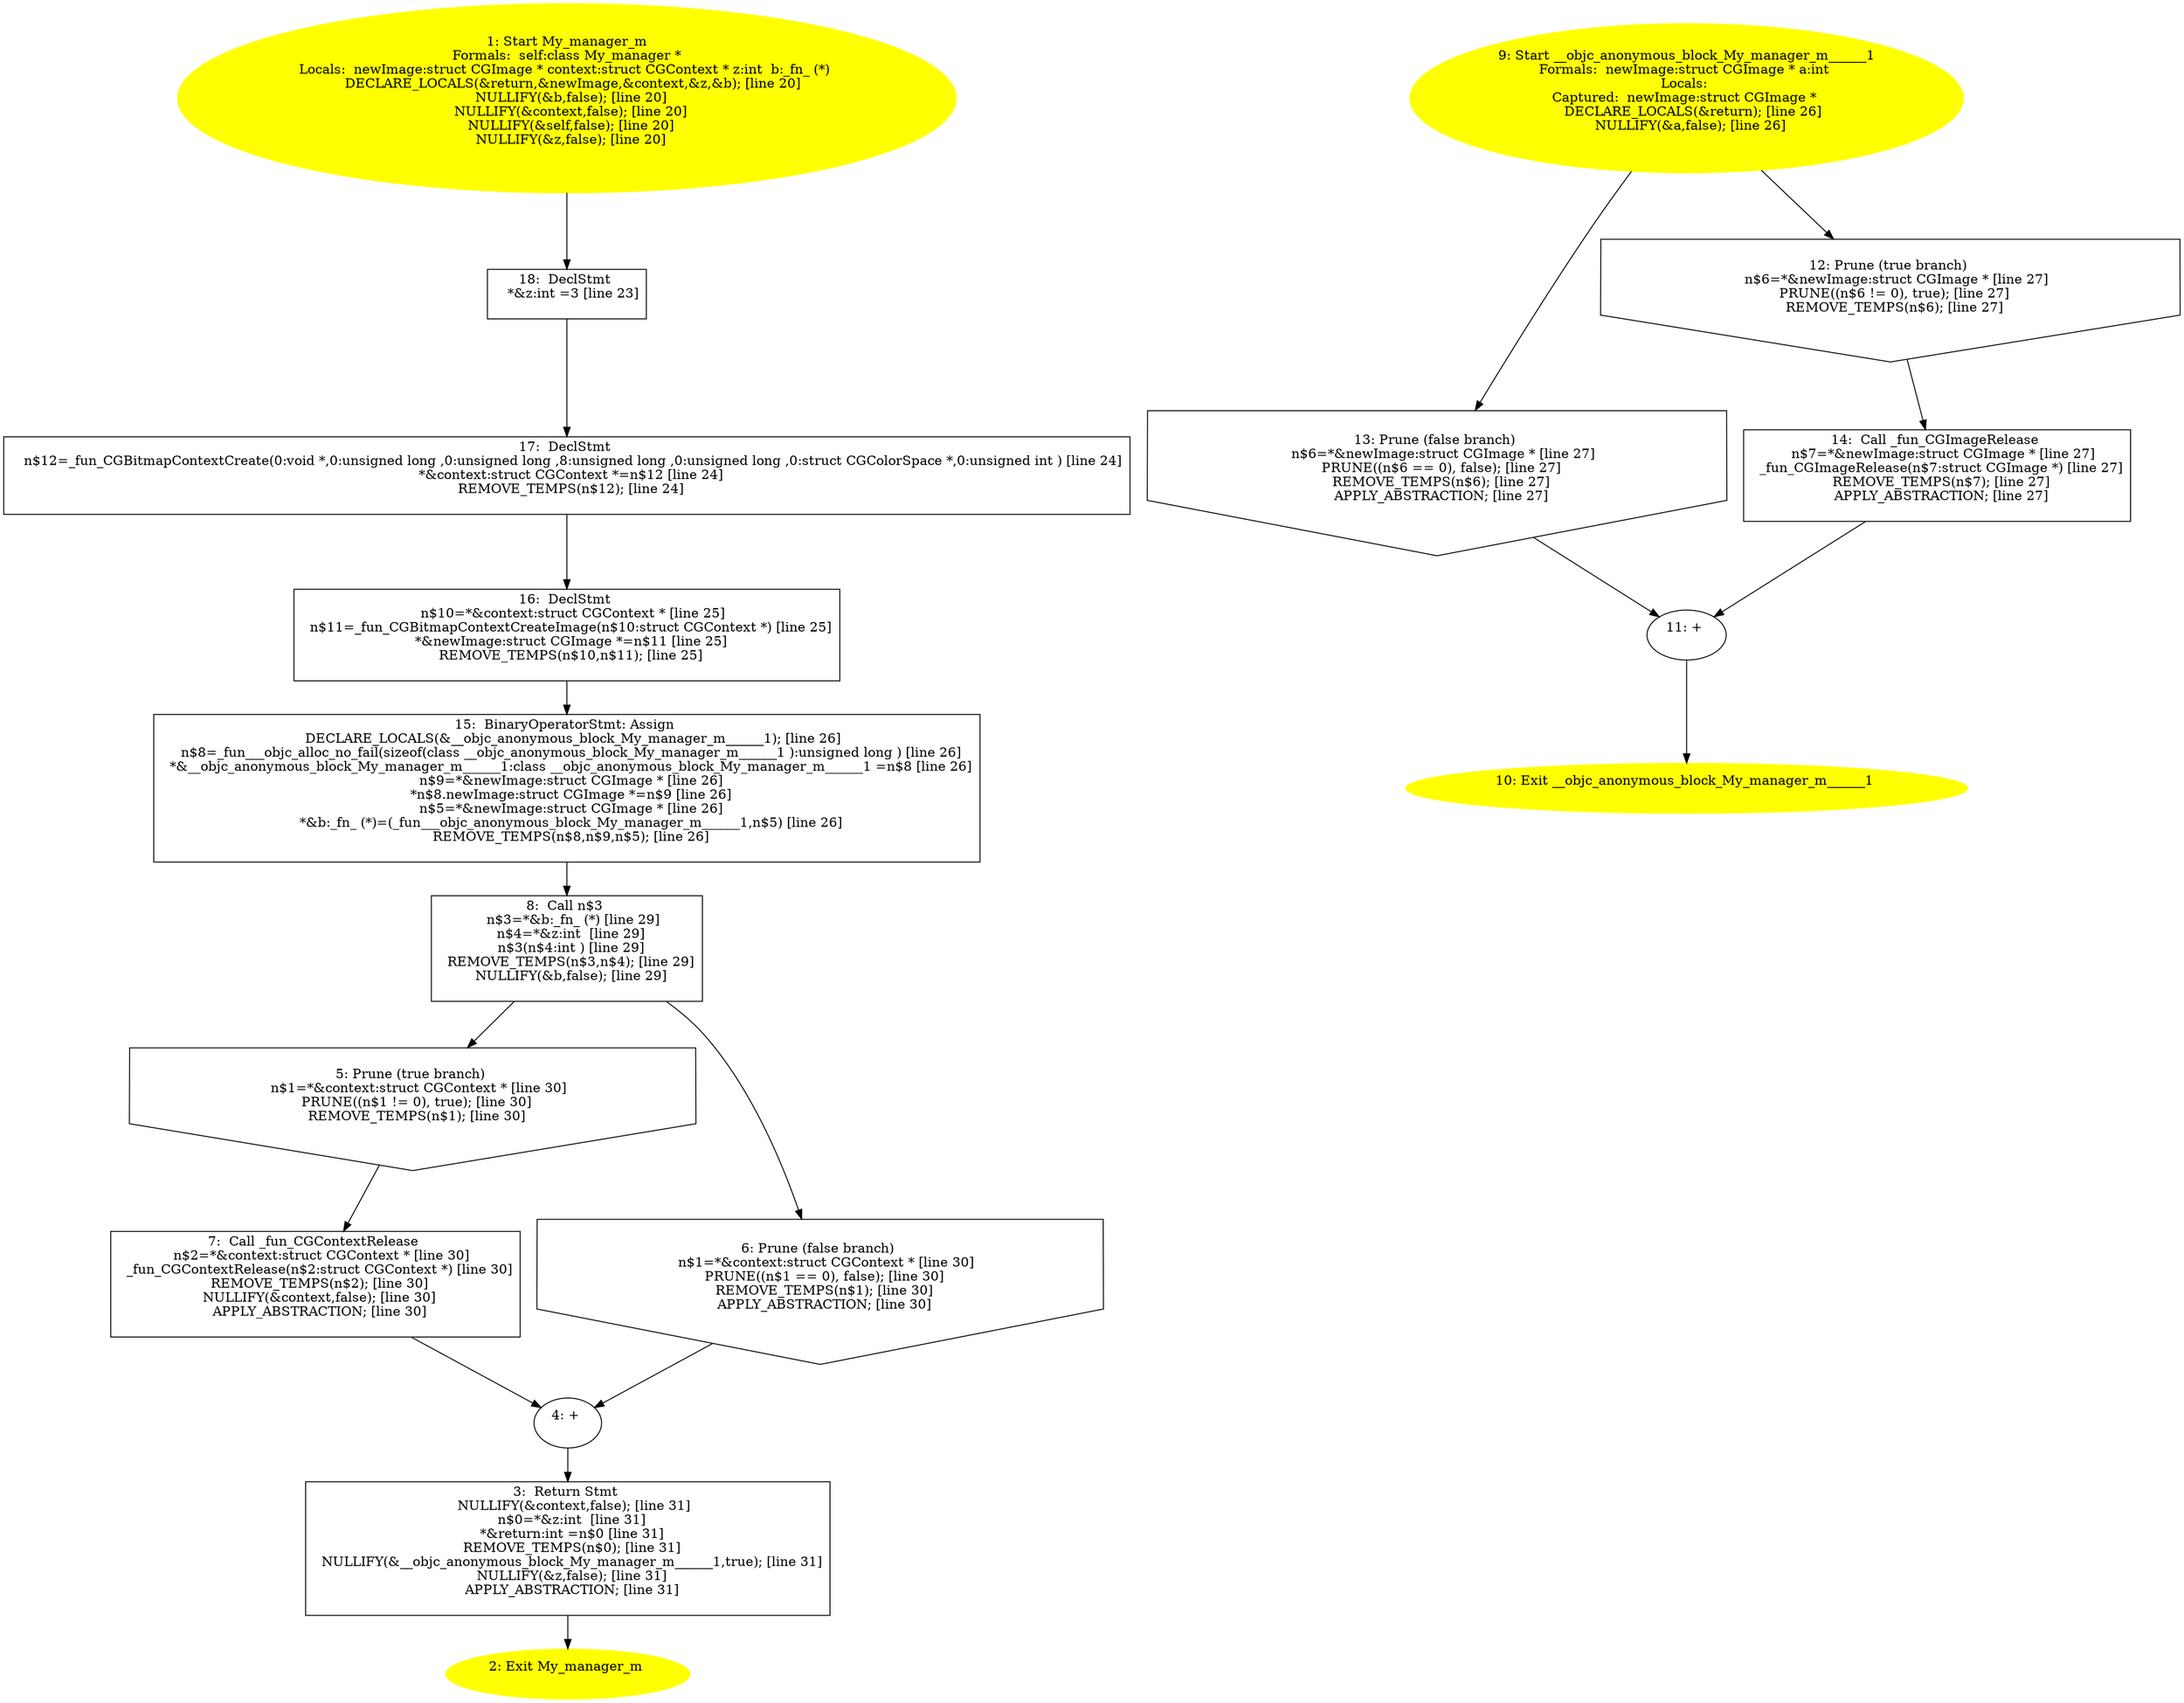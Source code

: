digraph iCFG {
18 [label="18:  DeclStmt \n   *&z:int =3 [line 23]\n " shape="box"]
	

	 18 -> 17 ;
17 [label="17:  DeclStmt \n   n$12=_fun_CGBitmapContextCreate(0:void *,0:unsigned long ,0:unsigned long ,8:unsigned long ,0:unsigned long ,0:struct CGColorSpace *,0:unsigned int ) [line 24]\n  *&context:struct CGContext *=n$12 [line 24]\n  REMOVE_TEMPS(n$12); [line 24]\n " shape="box"]
	

	 17 -> 16 ;
16 [label="16:  DeclStmt \n   n$10=*&context:struct CGContext * [line 25]\n  n$11=_fun_CGBitmapContextCreateImage(n$10:struct CGContext *) [line 25]\n  *&newImage:struct CGImage *=n$11 [line 25]\n  REMOVE_TEMPS(n$10,n$11); [line 25]\n " shape="box"]
	

	 16 -> 15 ;
15 [label="15:  BinaryOperatorStmt: Assign \n   DECLARE_LOCALS(&__objc_anonymous_block_My_manager_m______1); [line 26]\n  n$8=_fun___objc_alloc_no_fail(sizeof(class __objc_anonymous_block_My_manager_m______1 ):unsigned long ) [line 26]\n  *&__objc_anonymous_block_My_manager_m______1:class __objc_anonymous_block_My_manager_m______1 =n$8 [line 26]\n  n$9=*&newImage:struct CGImage * [line 26]\n  *n$8.newImage:struct CGImage *=n$9 [line 26]\n  n$5=*&newImage:struct CGImage * [line 26]\n  *&b:_fn_ (*)=(_fun___objc_anonymous_block_My_manager_m______1,n$5) [line 26]\n  REMOVE_TEMPS(n$8,n$9,n$5); [line 26]\n " shape="box"]
	

	 15 -> 8 ;
14 [label="14:  Call _fun_CGImageRelease \n   n$7=*&newImage:struct CGImage * [line 27]\n  _fun_CGImageRelease(n$7:struct CGImage *) [line 27]\n  REMOVE_TEMPS(n$7); [line 27]\n  APPLY_ABSTRACTION; [line 27]\n " shape="box"]
	

	 14 -> 11 ;
13 [label="13: Prune (false branch) \n   n$6=*&newImage:struct CGImage * [line 27]\n  PRUNE((n$6 == 0), false); [line 27]\n  REMOVE_TEMPS(n$6); [line 27]\n  APPLY_ABSTRACTION; [line 27]\n " shape="invhouse"]
	

	 13 -> 11 ;
12 [label="12: Prune (true branch) \n   n$6=*&newImage:struct CGImage * [line 27]\n  PRUNE((n$6 != 0), true); [line 27]\n  REMOVE_TEMPS(n$6); [line 27]\n " shape="invhouse"]
	

	 12 -> 14 ;
11 [label="11: + \n  " ]
	

	 11 -> 10 ;
10 [label="10: Exit __objc_anonymous_block_My_manager_m______1 \n  " color=yellow style=filled]
	

9 [label="9: Start __objc_anonymous_block_My_manager_m______1\nFormals:  newImage:struct CGImage * a:int \nLocals: \nCaptured:  newImage:struct CGImage * \n   DECLARE_LOCALS(&return); [line 26]\n  NULLIFY(&a,false); [line 26]\n " color=yellow style=filled]
	

	 9 -> 12 ;
	 9 -> 13 ;
8 [label="8:  Call n$3 \n   n$3=*&b:_fn_ (*) [line 29]\n  n$4=*&z:int  [line 29]\n  n$3(n$4:int ) [line 29]\n  REMOVE_TEMPS(n$3,n$4); [line 29]\n  NULLIFY(&b,false); [line 29]\n " shape="box"]
	

	 8 -> 5 ;
	 8 -> 6 ;
7 [label="7:  Call _fun_CGContextRelease \n   n$2=*&context:struct CGContext * [line 30]\n  _fun_CGContextRelease(n$2:struct CGContext *) [line 30]\n  REMOVE_TEMPS(n$2); [line 30]\n  NULLIFY(&context,false); [line 30]\n  APPLY_ABSTRACTION; [line 30]\n " shape="box"]
	

	 7 -> 4 ;
6 [label="6: Prune (false branch) \n   n$1=*&context:struct CGContext * [line 30]\n  PRUNE((n$1 == 0), false); [line 30]\n  REMOVE_TEMPS(n$1); [line 30]\n  APPLY_ABSTRACTION; [line 30]\n " shape="invhouse"]
	

	 6 -> 4 ;
5 [label="5: Prune (true branch) \n   n$1=*&context:struct CGContext * [line 30]\n  PRUNE((n$1 != 0), true); [line 30]\n  REMOVE_TEMPS(n$1); [line 30]\n " shape="invhouse"]
	

	 5 -> 7 ;
4 [label="4: + \n  " ]
	

	 4 -> 3 ;
3 [label="3:  Return Stmt \n   NULLIFY(&context,false); [line 31]\n  n$0=*&z:int  [line 31]\n  *&return:int =n$0 [line 31]\n  REMOVE_TEMPS(n$0); [line 31]\n  NULLIFY(&__objc_anonymous_block_My_manager_m______1,true); [line 31]\n  NULLIFY(&z,false); [line 31]\n  APPLY_ABSTRACTION; [line 31]\n " shape="box"]
	

	 3 -> 2 ;
2 [label="2: Exit My_manager_m \n  " color=yellow style=filled]
	

1 [label="1: Start My_manager_m\nFormals:  self:class My_manager *\nLocals:  newImage:struct CGImage * context:struct CGContext * z:int  b:_fn_ (*) \n   DECLARE_LOCALS(&return,&newImage,&context,&z,&b); [line 20]\n  NULLIFY(&b,false); [line 20]\n  NULLIFY(&context,false); [line 20]\n  NULLIFY(&self,false); [line 20]\n  NULLIFY(&z,false); [line 20]\n " color=yellow style=filled]
	

	 1 -> 18 ;
}

